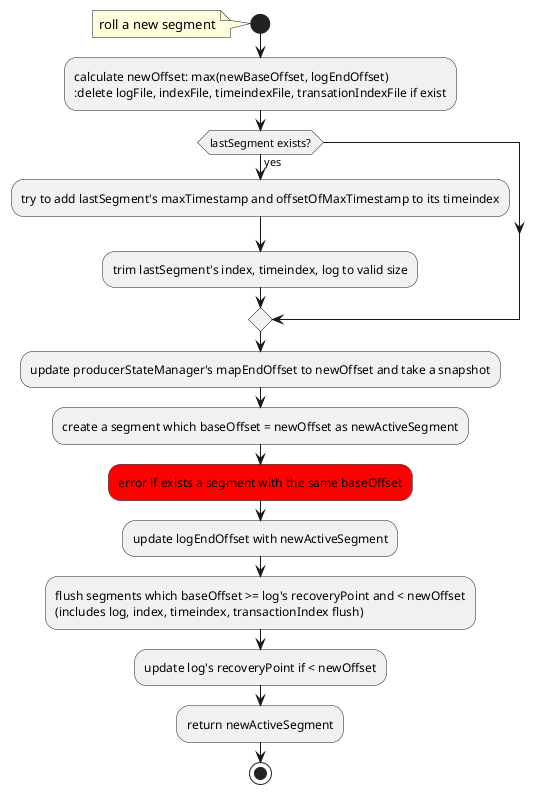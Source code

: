 @startuml
start
note left: roll a new segment
:calculate newOffset: max(newBaseOffset, logEndOffset)
:delete logFile, indexFile, timeindexFile, transationIndexFile if exist;
if (lastSegment exists?) then(yes)
	:try to add lastSegment's maxTimestamp and offsetOfMaxTimestamp to its timeindex;
	:trim lastSegment's index, timeindex, log to valid size;
endif
:update producerStateManager's mapEndOffset to newOffset and take a snapshot;
:create a segment which baseOffset = newOffset as newActiveSegment;
#Red:error if exists a segment with the same baseOffset;
:update logEndOffset with newActiveSegment;
:flush segments which baseOffset >= log's recoveryPoint and < newOffset
(includes log, index, timeindex, transactionIndex flush);
:update log's recoveryPoint if < newOffset;
:return newActiveSegment;
stop
@enduml
